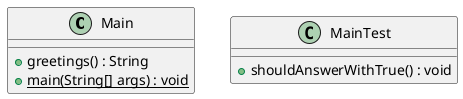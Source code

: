 @startuml
class Main {
+ greetings() : String
+ {static} main(String[] args) : void

}

class MainTest {
+ shouldAnswerWithTrue() : void
}
@enduml
